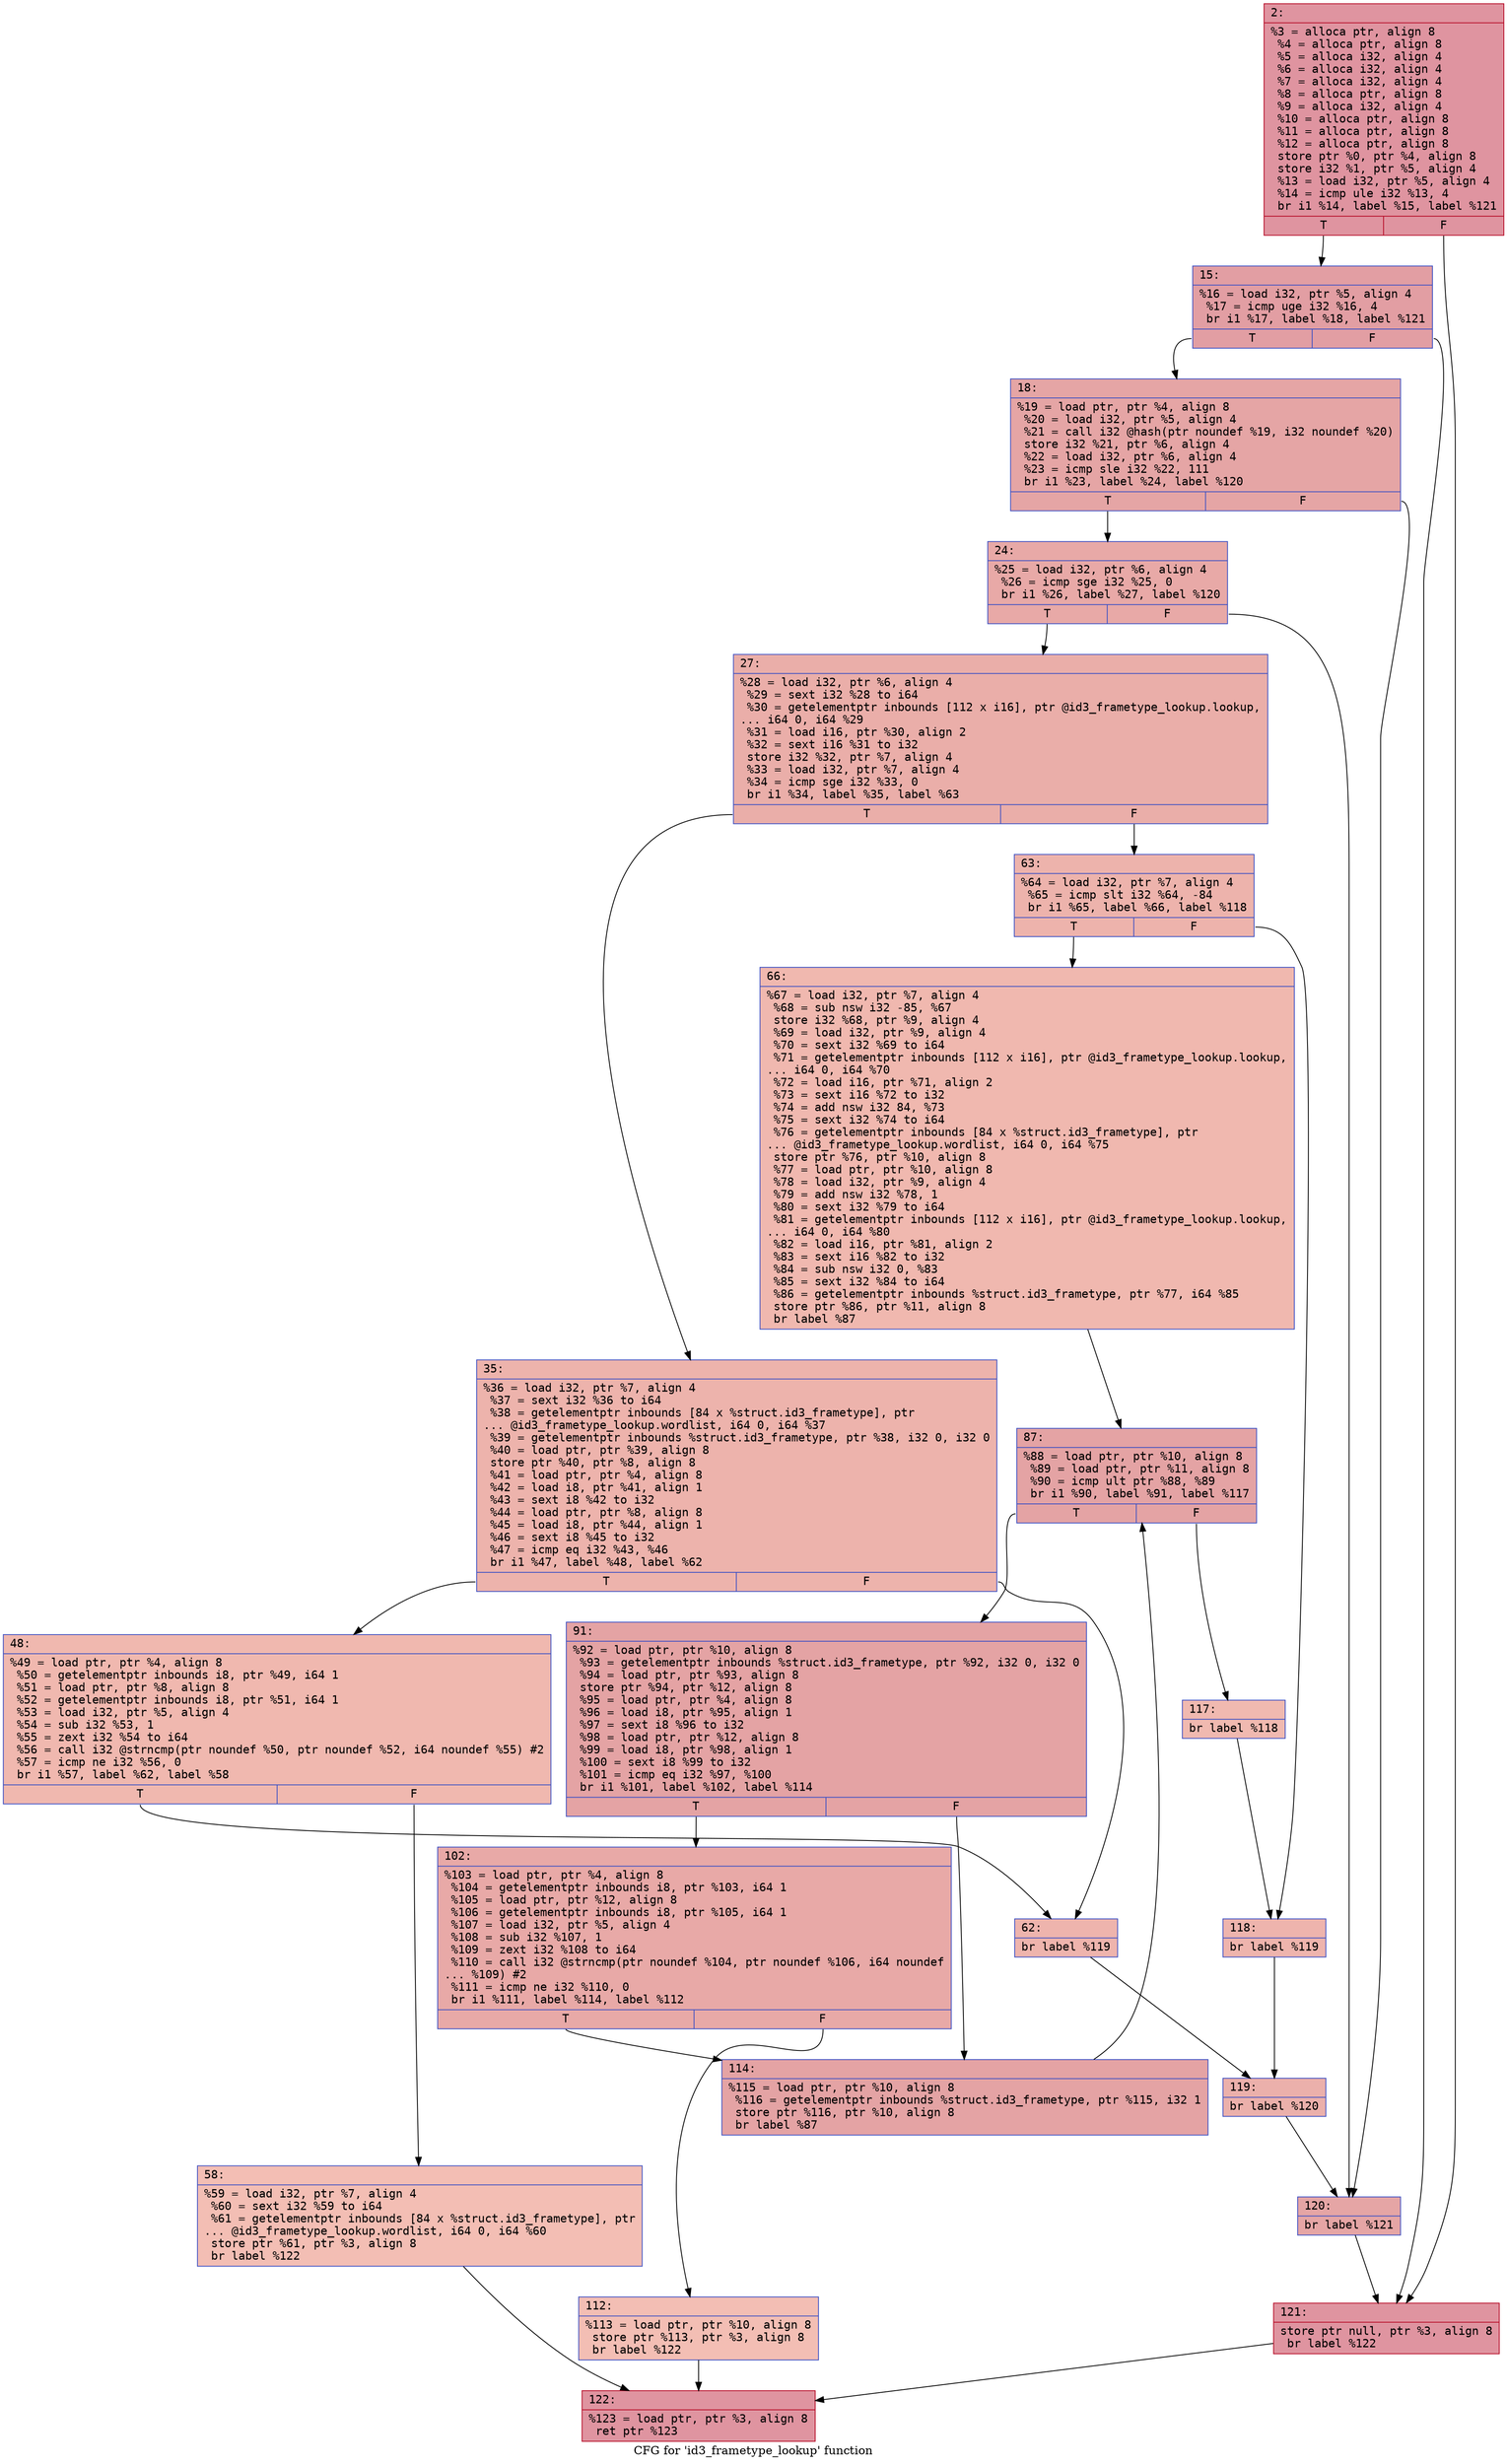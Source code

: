 digraph "CFG for 'id3_frametype_lookup' function" {
	label="CFG for 'id3_frametype_lookup' function";

	Node0x600000649f90 [shape=record,color="#b70d28ff", style=filled, fillcolor="#b70d2870" fontname="Courier",label="{2:\l|  %3 = alloca ptr, align 8\l  %4 = alloca ptr, align 8\l  %5 = alloca i32, align 4\l  %6 = alloca i32, align 4\l  %7 = alloca i32, align 4\l  %8 = alloca ptr, align 8\l  %9 = alloca i32, align 4\l  %10 = alloca ptr, align 8\l  %11 = alloca ptr, align 8\l  %12 = alloca ptr, align 8\l  store ptr %0, ptr %4, align 8\l  store i32 %1, ptr %5, align 4\l  %13 = load i32, ptr %5, align 4\l  %14 = icmp ule i32 %13, 4\l  br i1 %14, label %15, label %121\l|{<s0>T|<s1>F}}"];
	Node0x600000649f90:s0 -> Node0x600000649fe0[tooltip="2 -> 15\nProbability 50.00%" ];
	Node0x600000649f90:s1 -> Node0x60000064a5d0[tooltip="2 -> 121\nProbability 50.00%" ];
	Node0x600000649fe0 [shape=record,color="#3d50c3ff", style=filled, fillcolor="#be242e70" fontname="Courier",label="{15:\l|  %16 = load i32, ptr %5, align 4\l  %17 = icmp uge i32 %16, 4\l  br i1 %17, label %18, label %121\l|{<s0>T|<s1>F}}"];
	Node0x600000649fe0:s0 -> Node0x60000064a030[tooltip="15 -> 18\nProbability 50.00%" ];
	Node0x600000649fe0:s1 -> Node0x60000064a5d0[tooltip="15 -> 121\nProbability 50.00%" ];
	Node0x60000064a030 [shape=record,color="#3d50c3ff", style=filled, fillcolor="#c5333470" fontname="Courier",label="{18:\l|  %19 = load ptr, ptr %4, align 8\l  %20 = load i32, ptr %5, align 4\l  %21 = call i32 @hash(ptr noundef %19, i32 noundef %20)\l  store i32 %21, ptr %6, align 4\l  %22 = load i32, ptr %6, align 4\l  %23 = icmp sle i32 %22, 111\l  br i1 %23, label %24, label %120\l|{<s0>T|<s1>F}}"];
	Node0x60000064a030:s0 -> Node0x60000064a080[tooltip="18 -> 24\nProbability 50.00%" ];
	Node0x60000064a030:s1 -> Node0x60000064a580[tooltip="18 -> 120\nProbability 50.00%" ];
	Node0x60000064a080 [shape=record,color="#3d50c3ff", style=filled, fillcolor="#ca3b3770" fontname="Courier",label="{24:\l|  %25 = load i32, ptr %6, align 4\l  %26 = icmp sge i32 %25, 0\l  br i1 %26, label %27, label %120\l|{<s0>T|<s1>F}}"];
	Node0x60000064a080:s0 -> Node0x60000064a0d0[tooltip="24 -> 27\nProbability 50.00%" ];
	Node0x60000064a080:s1 -> Node0x60000064a580[tooltip="24 -> 120\nProbability 50.00%" ];
	Node0x60000064a0d0 [shape=record,color="#3d50c3ff", style=filled, fillcolor="#d0473d70" fontname="Courier",label="{27:\l|  %28 = load i32, ptr %6, align 4\l  %29 = sext i32 %28 to i64\l  %30 = getelementptr inbounds [112 x i16], ptr @id3_frametype_lookup.lookup,\l... i64 0, i64 %29\l  %31 = load i16, ptr %30, align 2\l  %32 = sext i16 %31 to i32\l  store i32 %32, ptr %7, align 4\l  %33 = load i32, ptr %7, align 4\l  %34 = icmp sge i32 %33, 0\l  br i1 %34, label %35, label %63\l|{<s0>T|<s1>F}}"];
	Node0x60000064a0d0:s0 -> Node0x60000064a120[tooltip="27 -> 35\nProbability 50.00%" ];
	Node0x60000064a0d0:s1 -> Node0x60000064a260[tooltip="27 -> 63\nProbability 50.00%" ];
	Node0x60000064a120 [shape=record,color="#3d50c3ff", style=filled, fillcolor="#d6524470" fontname="Courier",label="{35:\l|  %36 = load i32, ptr %7, align 4\l  %37 = sext i32 %36 to i64\l  %38 = getelementptr inbounds [84 x %struct.id3_frametype], ptr\l... @id3_frametype_lookup.wordlist, i64 0, i64 %37\l  %39 = getelementptr inbounds %struct.id3_frametype, ptr %38, i32 0, i32 0\l  %40 = load ptr, ptr %39, align 8\l  store ptr %40, ptr %8, align 8\l  %41 = load ptr, ptr %4, align 8\l  %42 = load i8, ptr %41, align 1\l  %43 = sext i8 %42 to i32\l  %44 = load ptr, ptr %8, align 8\l  %45 = load i8, ptr %44, align 1\l  %46 = sext i8 %45 to i32\l  %47 = icmp eq i32 %43, %46\l  br i1 %47, label %48, label %62\l|{<s0>T|<s1>F}}"];
	Node0x60000064a120:s0 -> Node0x60000064a170[tooltip="35 -> 48\nProbability 50.00%" ];
	Node0x60000064a120:s1 -> Node0x60000064a210[tooltip="35 -> 62\nProbability 50.00%" ];
	Node0x60000064a170 [shape=record,color="#3d50c3ff", style=filled, fillcolor="#dc5d4a70" fontname="Courier",label="{48:\l|  %49 = load ptr, ptr %4, align 8\l  %50 = getelementptr inbounds i8, ptr %49, i64 1\l  %51 = load ptr, ptr %8, align 8\l  %52 = getelementptr inbounds i8, ptr %51, i64 1\l  %53 = load i32, ptr %5, align 4\l  %54 = sub i32 %53, 1\l  %55 = zext i32 %54 to i64\l  %56 = call i32 @strncmp(ptr noundef %50, ptr noundef %52, i64 noundef %55) #2\l  %57 = icmp ne i32 %56, 0\l  br i1 %57, label %62, label %58\l|{<s0>T|<s1>F}}"];
	Node0x60000064a170:s0 -> Node0x60000064a210[tooltip="48 -> 62\nProbability 62.50%" ];
	Node0x60000064a170:s1 -> Node0x60000064a1c0[tooltip="48 -> 58\nProbability 37.50%" ];
	Node0x60000064a1c0 [shape=record,color="#3d50c3ff", style=filled, fillcolor="#e36c5570" fontname="Courier",label="{58:\l|  %59 = load i32, ptr %7, align 4\l  %60 = sext i32 %59 to i64\l  %61 = getelementptr inbounds [84 x %struct.id3_frametype], ptr\l... @id3_frametype_lookup.wordlist, i64 0, i64 %60\l  store ptr %61, ptr %3, align 8\l  br label %122\l}"];
	Node0x60000064a1c0 -> Node0x60000064a620[tooltip="58 -> 122\nProbability 100.00%" ];
	Node0x60000064a210 [shape=record,color="#3d50c3ff", style=filled, fillcolor="#d8564670" fontname="Courier",label="{62:\l|  br label %119\l}"];
	Node0x60000064a210 -> Node0x60000064a530[tooltip="62 -> 119\nProbability 100.00%" ];
	Node0x60000064a260 [shape=record,color="#3d50c3ff", style=filled, fillcolor="#d6524470" fontname="Courier",label="{63:\l|  %64 = load i32, ptr %7, align 4\l  %65 = icmp slt i32 %64, -84\l  br i1 %65, label %66, label %118\l|{<s0>T|<s1>F}}"];
	Node0x60000064a260:s0 -> Node0x60000064a2b0[tooltip="63 -> 66\nProbability 50.00%" ];
	Node0x60000064a260:s1 -> Node0x60000064a4e0[tooltip="63 -> 118\nProbability 50.00%" ];
	Node0x60000064a2b0 [shape=record,color="#3d50c3ff", style=filled, fillcolor="#dc5d4a70" fontname="Courier",label="{66:\l|  %67 = load i32, ptr %7, align 4\l  %68 = sub nsw i32 -85, %67\l  store i32 %68, ptr %9, align 4\l  %69 = load i32, ptr %9, align 4\l  %70 = sext i32 %69 to i64\l  %71 = getelementptr inbounds [112 x i16], ptr @id3_frametype_lookup.lookup,\l... i64 0, i64 %70\l  %72 = load i16, ptr %71, align 2\l  %73 = sext i16 %72 to i32\l  %74 = add nsw i32 84, %73\l  %75 = sext i32 %74 to i64\l  %76 = getelementptr inbounds [84 x %struct.id3_frametype], ptr\l... @id3_frametype_lookup.wordlist, i64 0, i64 %75\l  store ptr %76, ptr %10, align 8\l  %77 = load ptr, ptr %10, align 8\l  %78 = load i32, ptr %9, align 4\l  %79 = add nsw i32 %78, 1\l  %80 = sext i32 %79 to i64\l  %81 = getelementptr inbounds [112 x i16], ptr @id3_frametype_lookup.lookup,\l... i64 0, i64 %80\l  %82 = load i16, ptr %81, align 2\l  %83 = sext i16 %82 to i32\l  %84 = sub nsw i32 0, %83\l  %85 = sext i32 %84 to i64\l  %86 = getelementptr inbounds %struct.id3_frametype, ptr %77, i64 %85\l  store ptr %86, ptr %11, align 8\l  br label %87\l}"];
	Node0x60000064a2b0 -> Node0x60000064a300[tooltip="66 -> 87\nProbability 100.00%" ];
	Node0x60000064a300 [shape=record,color="#3d50c3ff", style=filled, fillcolor="#c32e3170" fontname="Courier",label="{87:\l|  %88 = load ptr, ptr %10, align 8\l  %89 = load ptr, ptr %11, align 8\l  %90 = icmp ult ptr %88, %89\l  br i1 %90, label %91, label %117\l|{<s0>T|<s1>F}}"];
	Node0x60000064a300:s0 -> Node0x60000064a350[tooltip="87 -> 91\nProbability 96.88%" ];
	Node0x60000064a300:s1 -> Node0x60000064a490[tooltip="87 -> 117\nProbability 3.12%" ];
	Node0x60000064a350 [shape=record,color="#3d50c3ff", style=filled, fillcolor="#c32e3170" fontname="Courier",label="{91:\l|  %92 = load ptr, ptr %10, align 8\l  %93 = getelementptr inbounds %struct.id3_frametype, ptr %92, i32 0, i32 0\l  %94 = load ptr, ptr %93, align 8\l  store ptr %94, ptr %12, align 8\l  %95 = load ptr, ptr %4, align 8\l  %96 = load i8, ptr %95, align 1\l  %97 = sext i8 %96 to i32\l  %98 = load ptr, ptr %12, align 8\l  %99 = load i8, ptr %98, align 1\l  %100 = sext i8 %99 to i32\l  %101 = icmp eq i32 %97, %100\l  br i1 %101, label %102, label %114\l|{<s0>T|<s1>F}}"];
	Node0x60000064a350:s0 -> Node0x60000064a3a0[tooltip="91 -> 102\nProbability 50.00%" ];
	Node0x60000064a350:s1 -> Node0x60000064a440[tooltip="91 -> 114\nProbability 50.00%" ];
	Node0x60000064a3a0 [shape=record,color="#3d50c3ff", style=filled, fillcolor="#ca3b3770" fontname="Courier",label="{102:\l|  %103 = load ptr, ptr %4, align 8\l  %104 = getelementptr inbounds i8, ptr %103, i64 1\l  %105 = load ptr, ptr %12, align 8\l  %106 = getelementptr inbounds i8, ptr %105, i64 1\l  %107 = load i32, ptr %5, align 4\l  %108 = sub i32 %107, 1\l  %109 = zext i32 %108 to i64\l  %110 = call i32 @strncmp(ptr noundef %104, ptr noundef %106, i64 noundef\l... %109) #2\l  %111 = icmp ne i32 %110, 0\l  br i1 %111, label %114, label %112\l|{<s0>T|<s1>F}}"];
	Node0x60000064a3a0:s0 -> Node0x60000064a440[tooltip="102 -> 114\nProbability 96.88%" ];
	Node0x60000064a3a0:s1 -> Node0x60000064a3f0[tooltip="102 -> 112\nProbability 3.12%" ];
	Node0x60000064a3f0 [shape=record,color="#3d50c3ff", style=filled, fillcolor="#e36c5570" fontname="Courier",label="{112:\l|  %113 = load ptr, ptr %10, align 8\l  store ptr %113, ptr %3, align 8\l  br label %122\l}"];
	Node0x60000064a3f0 -> Node0x60000064a620[tooltip="112 -> 122\nProbability 100.00%" ];
	Node0x60000064a440 [shape=record,color="#3d50c3ff", style=filled, fillcolor="#c32e3170" fontname="Courier",label="{114:\l|  %115 = load ptr, ptr %10, align 8\l  %116 = getelementptr inbounds %struct.id3_frametype, ptr %115, i32 1\l  store ptr %116, ptr %10, align 8\l  br label %87\l}"];
	Node0x60000064a440 -> Node0x60000064a300[tooltip="114 -> 87\nProbability 100.00%" ];
	Node0x60000064a490 [shape=record,color="#3d50c3ff", style=filled, fillcolor="#de614d70" fontname="Courier",label="{117:\l|  br label %118\l}"];
	Node0x60000064a490 -> Node0x60000064a4e0[tooltip="117 -> 118\nProbability 100.00%" ];
	Node0x60000064a4e0 [shape=record,color="#3d50c3ff", style=filled, fillcolor="#d8564670" fontname="Courier",label="{118:\l|  br label %119\l}"];
	Node0x60000064a4e0 -> Node0x60000064a530[tooltip="118 -> 119\nProbability 100.00%" ];
	Node0x60000064a530 [shape=record,color="#3d50c3ff", style=filled, fillcolor="#d24b4070" fontname="Courier",label="{119:\l|  br label %120\l}"];
	Node0x60000064a530 -> Node0x60000064a580[tooltip="119 -> 120\nProbability 100.00%" ];
	Node0x60000064a580 [shape=record,color="#3d50c3ff", style=filled, fillcolor="#c5333470" fontname="Courier",label="{120:\l|  br label %121\l}"];
	Node0x60000064a580 -> Node0x60000064a5d0[tooltip="120 -> 121\nProbability 100.00%" ];
	Node0x60000064a5d0 [shape=record,color="#b70d28ff", style=filled, fillcolor="#b70d2870" fontname="Courier",label="{121:\l|  store ptr null, ptr %3, align 8\l  br label %122\l}"];
	Node0x60000064a5d0 -> Node0x60000064a620[tooltip="121 -> 122\nProbability 100.00%" ];
	Node0x60000064a620 [shape=record,color="#b70d28ff", style=filled, fillcolor="#b70d2870" fontname="Courier",label="{122:\l|  %123 = load ptr, ptr %3, align 8\l  ret ptr %123\l}"];
}
